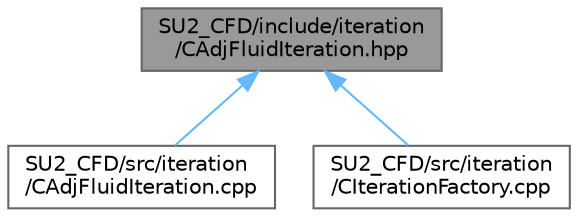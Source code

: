 digraph "SU2_CFD/include/iteration/CAdjFluidIteration.hpp"
{
 // LATEX_PDF_SIZE
  bgcolor="transparent";
  edge [fontname=Helvetica,fontsize=10,labelfontname=Helvetica,labelfontsize=10];
  node [fontname=Helvetica,fontsize=10,shape=box,height=0.2,width=0.4];
  Node1 [id="Node000001",label="SU2_CFD/include/iteration\l/CAdjFluidIteration.hpp",height=0.2,width=0.4,color="gray40", fillcolor="grey60", style="filled", fontcolor="black",tooltip="Headers of the iteration classes used by SU2_CFD. Each CIteration class represents an available physi..."];
  Node1 -> Node2 [id="edge1_Node000001_Node000002",dir="back",color="steelblue1",style="solid",tooltip=" "];
  Node2 [id="Node000002",label="SU2_CFD/src/iteration\l/CAdjFluidIteration.cpp",height=0.2,width=0.4,color="grey40", fillcolor="white", style="filled",URL="$CAdjFluidIteration_8cpp.html",tooltip="Main subroutines used by SU2_CFD."];
  Node1 -> Node3 [id="edge2_Node000001_Node000003",dir="back",color="steelblue1",style="solid",tooltip=" "];
  Node3 [id="Node000003",label="SU2_CFD/src/iteration\l/CIterationFactory.cpp",height=0.2,width=0.4,color="grey40", fillcolor="white", style="filled",URL="$CIterationFactory_8cpp.html",tooltip=" "];
}
